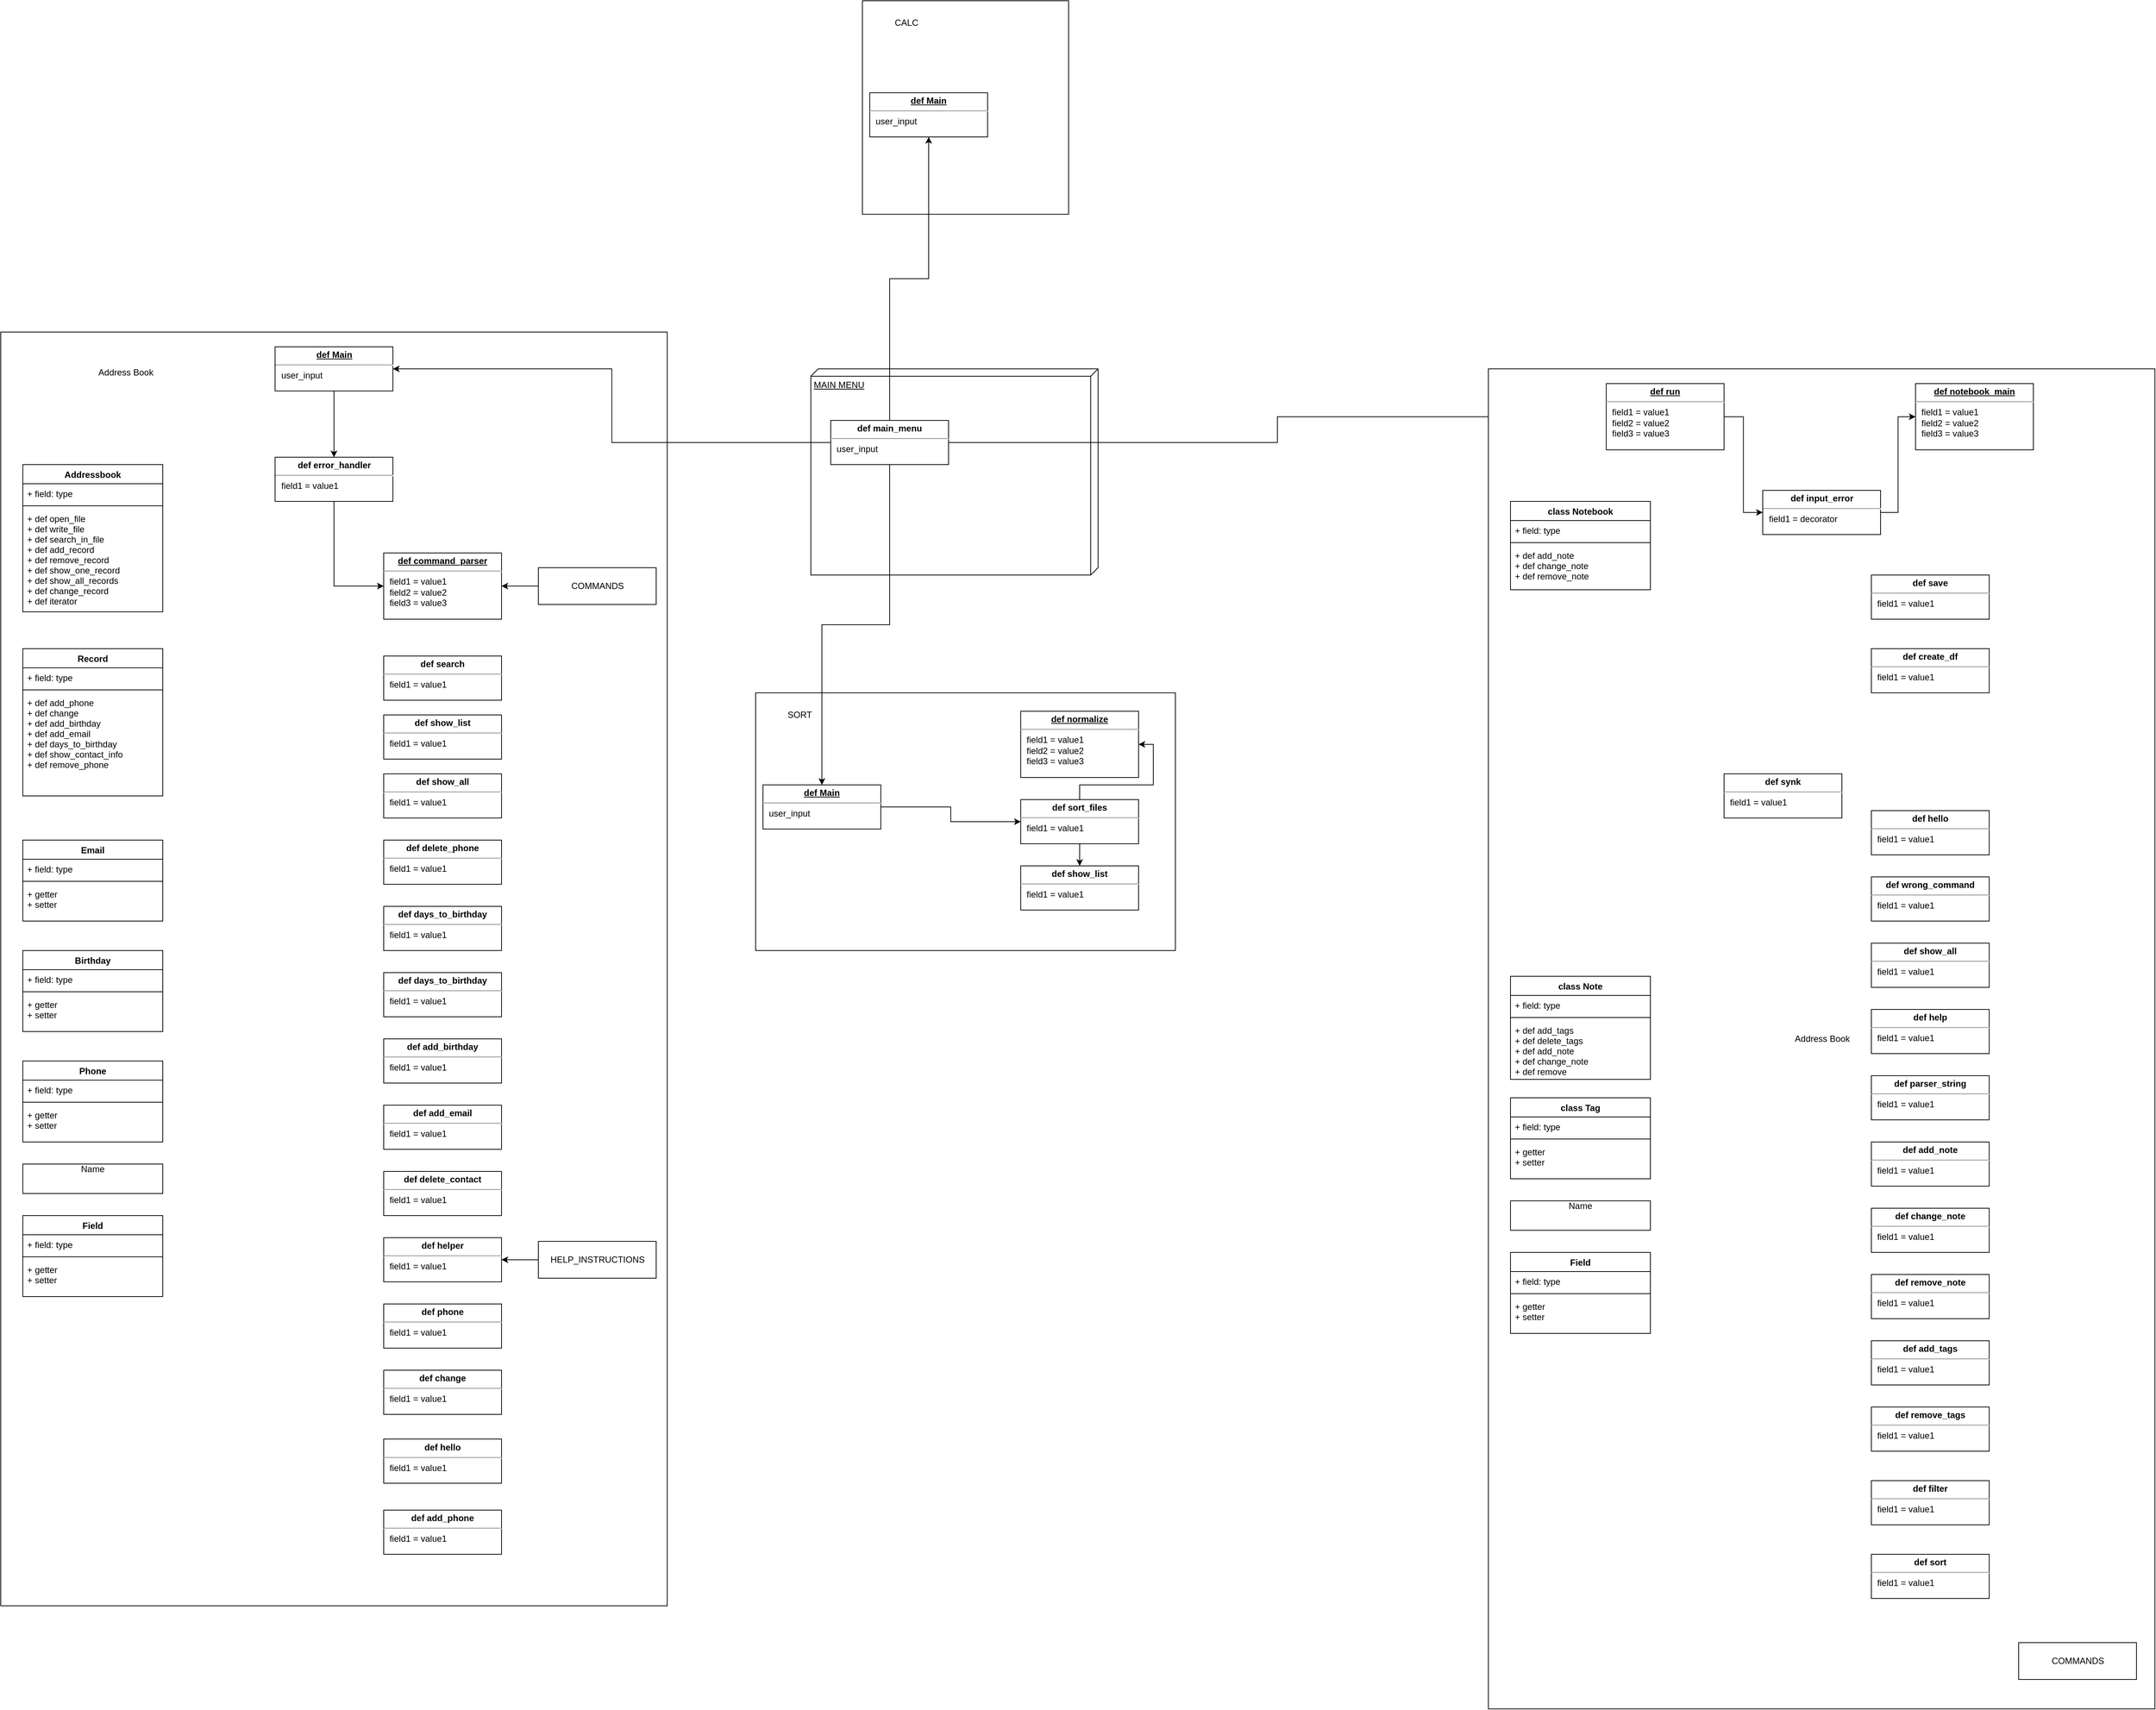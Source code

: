 <mxfile version="20.8.20" type="device"><diagram name="Страница 1" id="OeuX310mVWoGcHEABcMq"><mxGraphModel dx="1851" dy="1645" grid="1" gridSize="10" guides="1" tooltips="1" connect="1" arrows="1" fold="1" page="1" pageScale="1" pageWidth="827" pageHeight="1169" math="0" shadow="0"><root><mxCell id="0"/><mxCell id="1" parent="0"/><mxCell id="PIomckvpCn6AbeNOloDH-13" value="" style="html=1;" parent="1" vertex="1"><mxGeometry x="-300" y="250" width="905" height="1730" as="geometry"/></mxCell><mxCell id="PIomckvpCn6AbeNOloDH-6" value="Addressbook" style="swimlane;fontStyle=1;align=center;verticalAlign=top;childLayout=stackLayout;horizontal=1;startSize=26;horizontalStack=0;resizeParent=1;resizeParentMax=0;resizeLast=0;collapsible=1;marginBottom=0;" parent="1" vertex="1"><mxGeometry x="-270" y="430" width="190" height="200" as="geometry"/></mxCell><mxCell id="PIomckvpCn6AbeNOloDH-7" value="+ field: type" style="text;strokeColor=none;fillColor=none;align=left;verticalAlign=top;spacingLeft=4;spacingRight=4;overflow=hidden;rotatable=0;points=[[0,0.5],[1,0.5]];portConstraint=eastwest;" parent="PIomckvpCn6AbeNOloDH-6" vertex="1"><mxGeometry y="26" width="190" height="26" as="geometry"/></mxCell><mxCell id="PIomckvpCn6AbeNOloDH-8" value="" style="line;strokeWidth=1;fillColor=none;align=left;verticalAlign=middle;spacingTop=-1;spacingLeft=3;spacingRight=3;rotatable=0;labelPosition=right;points=[];portConstraint=eastwest;strokeColor=inherit;" parent="PIomckvpCn6AbeNOloDH-6" vertex="1"><mxGeometry y="52" width="190" height="8" as="geometry"/></mxCell><mxCell id="PIomckvpCn6AbeNOloDH-9" value="+ def open_file&#xA;+ def write_file&#xA;+ def search_in_file&#xA;+ def add_record&#xA;+ def remove_record&#xA;+ def show_one_record&#xA;+ def show_all_records&#xA;+ def change_record&#xA;+ def iterator&#xA;&#xA;&#xA;" style="text;strokeColor=none;fillColor=none;align=left;verticalAlign=top;spacingLeft=4;spacingRight=4;overflow=hidden;rotatable=0;points=[[0,0.5],[1,0.5]];portConstraint=eastwest;" parent="PIomckvpCn6AbeNOloDH-6" vertex="1"><mxGeometry y="60" width="190" height="140" as="geometry"/></mxCell><mxCell id="PIomckvpCn6AbeNOloDH-14" value="MAIN MENU" style="verticalAlign=top;align=left;spacingTop=8;spacingLeft=2;spacingRight=12;shape=cube;size=10;direction=south;fontStyle=4;html=1;" parent="1" vertex="1"><mxGeometry x="800" y="300" width="390" height="280" as="geometry"/></mxCell><mxCell id="7DHm9seV_UZTuJQfs_GU-162" style="edgeStyle=orthogonalEdgeStyle;rounded=0;orthogonalLoop=1;jettySize=auto;html=1;entryX=0.5;entryY=0;entryDx=0;entryDy=0;" edge="1" parent="1" source="PIomckvpCn6AbeNOloDH-15" target="PIomckvpCn6AbeNOloDH-59"><mxGeometry relative="1" as="geometry"/></mxCell><mxCell id="PIomckvpCn6AbeNOloDH-15" value="&lt;p style=&quot;margin:0px;margin-top:4px;text-align:center;text-decoration:underline;&quot;&gt;&lt;b&gt;def Main&lt;/b&gt;&lt;br&gt;&lt;/p&gt;&lt;hr&gt;&lt;p style=&quot;margin:0px;margin-left:8px;&quot;&gt;user_input&lt;/p&gt;" style="verticalAlign=top;align=left;overflow=fill;fontSize=12;fontFamily=Helvetica;html=1;" parent="1" vertex="1"><mxGeometry x="72.5" y="270" width="160" height="60" as="geometry"/></mxCell><mxCell id="7DHm9seV_UZTuJQfs_GU-164" style="edgeStyle=orthogonalEdgeStyle;rounded=0;orthogonalLoop=1;jettySize=auto;html=1;entryX=1;entryY=0.5;entryDx=0;entryDy=0;" edge="1" parent="1" source="PIomckvpCn6AbeNOloDH-16" target="PIomckvpCn6AbeNOloDH-29"><mxGeometry relative="1" as="geometry"/></mxCell><mxCell id="PIomckvpCn6AbeNOloDH-16" value="HELP_INSTRUCTIONS" style="html=1;" parent="1" vertex="1"><mxGeometry x="430" y="1485" width="160" height="50" as="geometry"/></mxCell><mxCell id="7DHm9seV_UZTuJQfs_GU-165" style="edgeStyle=orthogonalEdgeStyle;rounded=0;orthogonalLoop=1;jettySize=auto;html=1;entryX=1;entryY=0.5;entryDx=0;entryDy=0;" edge="1" parent="1" source="PIomckvpCn6AbeNOloDH-17" target="PIomckvpCn6AbeNOloDH-18"><mxGeometry relative="1" as="geometry"/></mxCell><mxCell id="PIomckvpCn6AbeNOloDH-17" value="COMMANDS" style="html=1;" parent="1" vertex="1"><mxGeometry x="430" y="570" width="160" height="50" as="geometry"/></mxCell><mxCell id="PIomckvpCn6AbeNOloDH-18" value="&lt;p style=&quot;margin:0px;margin-top:4px;text-align:center;text-decoration:underline;&quot;&gt;&lt;b&gt;def command_parser&lt;/b&gt;&lt;/p&gt;&lt;hr&gt;&lt;p style=&quot;margin:0px;margin-left:8px;&quot;&gt;field1 = value1&lt;br&gt;field2 = value2&lt;br&gt;field3 = value3&lt;/p&gt;" style="verticalAlign=top;align=left;overflow=fill;fontSize=12;fontFamily=Helvetica;html=1;" parent="1" vertex="1"><mxGeometry x="220" y="550" width="160" height="90" as="geometry"/></mxCell><mxCell id="PIomckvpCn6AbeNOloDH-19" value="&lt;p style=&quot;margin: 4px 0px 0px; text-align: center;&quot;&gt;&lt;b&gt;def search&lt;/b&gt;&lt;/p&gt;&lt;hr&gt;&lt;p style=&quot;margin:0px;margin-left:8px;&quot;&gt;field1 = value1&lt;br&gt;&lt;br&gt;&lt;/p&gt;" style="verticalAlign=top;align=left;overflow=fill;fontSize=12;fontFamily=Helvetica;html=1;" parent="1" vertex="1"><mxGeometry x="220" y="690" width="160" height="60" as="geometry"/></mxCell><mxCell id="PIomckvpCn6AbeNOloDH-21" value="&lt;p style=&quot;margin: 4px 0px 0px; text-align: center;&quot;&gt;&lt;b&gt;def show_list&lt;/b&gt;&lt;/p&gt;&lt;hr&gt;&lt;p style=&quot;margin:0px;margin-left:8px;&quot;&gt;field1 = value1&lt;br&gt;&lt;br&gt;&lt;/p&gt;" style="verticalAlign=top;align=left;overflow=fill;fontSize=12;fontFamily=Helvetica;html=1;" parent="1" vertex="1"><mxGeometry x="220" y="770" width="160" height="60" as="geometry"/></mxCell><mxCell id="PIomckvpCn6AbeNOloDH-22" value="&lt;p style=&quot;margin: 4px 0px 0px; text-align: center;&quot;&gt;&lt;b&gt;def show_all&lt;/b&gt;&lt;/p&gt;&lt;hr&gt;&lt;p style=&quot;margin:0px;margin-left:8px;&quot;&gt;field1 = value1&lt;br&gt;&lt;br&gt;&lt;/p&gt;" style="verticalAlign=top;align=left;overflow=fill;fontSize=12;fontFamily=Helvetica;html=1;" parent="1" vertex="1"><mxGeometry x="220" y="850" width="160" height="60" as="geometry"/></mxCell><mxCell id="PIomckvpCn6AbeNOloDH-23" value="&lt;p style=&quot;margin: 4px 0px 0px; text-align: center;&quot;&gt;&lt;b&gt;def delete_phone&lt;/b&gt;&lt;/p&gt;&lt;hr&gt;&lt;p style=&quot;margin:0px;margin-left:8px;&quot;&gt;field1 = value1&lt;br&gt;&lt;br&gt;&lt;/p&gt;" style="verticalAlign=top;align=left;overflow=fill;fontSize=12;fontFamily=Helvetica;html=1;" parent="1" vertex="1"><mxGeometry x="220" y="940" width="160" height="60" as="geometry"/></mxCell><mxCell id="PIomckvpCn6AbeNOloDH-24" value="&lt;p style=&quot;margin: 4px 0px 0px; text-align: center;&quot;&gt;&lt;b&gt;def days_to_birthday&lt;/b&gt;&lt;/p&gt;&lt;hr&gt;&lt;p style=&quot;margin:0px;margin-left:8px;&quot;&gt;field1 = value1&lt;br&gt;&lt;br&gt;&lt;/p&gt;" style="verticalAlign=top;align=left;overflow=fill;fontSize=12;fontFamily=Helvetica;html=1;" parent="1" vertex="1"><mxGeometry x="220" y="1030" width="160" height="60" as="geometry"/></mxCell><mxCell id="PIomckvpCn6AbeNOloDH-25" value="&lt;p style=&quot;margin: 4px 0px 0px; text-align: center;&quot;&gt;&lt;b&gt;def days_to_birthday&lt;/b&gt;&lt;/p&gt;&lt;hr&gt;&lt;p style=&quot;margin:0px;margin-left:8px;&quot;&gt;field1 = value1&lt;br&gt;&lt;br&gt;&lt;/p&gt;" style="verticalAlign=top;align=left;overflow=fill;fontSize=12;fontFamily=Helvetica;html=1;" parent="1" vertex="1"><mxGeometry x="220" y="1120" width="160" height="60" as="geometry"/></mxCell><mxCell id="PIomckvpCn6AbeNOloDH-26" value="&lt;p style=&quot;margin: 4px 0px 0px; text-align: center;&quot;&gt;&lt;b&gt;def add_birthday&lt;/b&gt;&lt;/p&gt;&lt;hr&gt;&lt;p style=&quot;margin:0px;margin-left:8px;&quot;&gt;field1 = value1&lt;br&gt;&lt;br&gt;&lt;/p&gt;" style="verticalAlign=top;align=left;overflow=fill;fontSize=12;fontFamily=Helvetica;html=1;" parent="1" vertex="1"><mxGeometry x="220" y="1210" width="160" height="60" as="geometry"/></mxCell><mxCell id="PIomckvpCn6AbeNOloDH-27" value="&lt;p style=&quot;margin: 4px 0px 0px; text-align: center;&quot;&gt;&lt;b&gt;def add_email&lt;/b&gt;&lt;/p&gt;&lt;hr&gt;&lt;p style=&quot;margin:0px;margin-left:8px;&quot;&gt;field1 = value1&lt;br&gt;&lt;br&gt;&lt;/p&gt;" style="verticalAlign=top;align=left;overflow=fill;fontSize=12;fontFamily=Helvetica;html=1;" parent="1" vertex="1"><mxGeometry x="220" y="1300" width="160" height="60" as="geometry"/></mxCell><mxCell id="PIomckvpCn6AbeNOloDH-28" value="&lt;p style=&quot;margin: 4px 0px 0px; text-align: center;&quot;&gt;&lt;b&gt;def delete_contact&lt;/b&gt;&lt;/p&gt;&lt;hr&gt;&lt;p style=&quot;margin:0px;margin-left:8px;&quot;&gt;field1 = value1&lt;br&gt;&lt;br&gt;&lt;/p&gt;" style="verticalAlign=top;align=left;overflow=fill;fontSize=12;fontFamily=Helvetica;html=1;" parent="1" vertex="1"><mxGeometry x="220" y="1390" width="160" height="60" as="geometry"/></mxCell><mxCell id="PIomckvpCn6AbeNOloDH-29" value="&lt;p style=&quot;margin: 4px 0px 0px; text-align: center;&quot;&gt;&lt;b&gt;def helper&lt;/b&gt;&lt;/p&gt;&lt;hr&gt;&lt;p style=&quot;margin:0px;margin-left:8px;&quot;&gt;field1 = value1&lt;br&gt;&lt;br&gt;&lt;/p&gt;" style="verticalAlign=top;align=left;overflow=fill;fontSize=12;fontFamily=Helvetica;html=1;" parent="1" vertex="1"><mxGeometry x="220" y="1480" width="160" height="60" as="geometry"/></mxCell><mxCell id="PIomckvpCn6AbeNOloDH-30" value="&lt;p style=&quot;margin: 4px 0px 0px; text-align: center;&quot;&gt;&lt;b&gt;def phone&lt;/b&gt;&lt;/p&gt;&lt;hr&gt;&lt;p style=&quot;margin:0px;margin-left:8px;&quot;&gt;field1 = value1&lt;br&gt;&lt;br&gt;&lt;/p&gt;" style="verticalAlign=top;align=left;overflow=fill;fontSize=12;fontFamily=Helvetica;html=1;" parent="1" vertex="1"><mxGeometry x="220" y="1570" width="160" height="60" as="geometry"/></mxCell><mxCell id="PIomckvpCn6AbeNOloDH-31" value="&lt;p style=&quot;margin: 4px 0px 0px; text-align: center;&quot;&gt;&lt;b&gt;def change&lt;/b&gt;&lt;/p&gt;&lt;hr&gt;&lt;p style=&quot;margin:0px;margin-left:8px;&quot;&gt;field1 = value1&lt;br&gt;&lt;br&gt;&lt;/p&gt;" style="verticalAlign=top;align=left;overflow=fill;fontSize=12;fontFamily=Helvetica;html=1;" parent="1" vertex="1"><mxGeometry x="220" y="1660" width="160" height="60" as="geometry"/></mxCell><mxCell id="PIomckvpCn6AbeNOloDH-32" value="&lt;p style=&quot;margin: 4px 0px 0px; text-align: center;&quot;&gt;&lt;b&gt;def hello&lt;/b&gt;&lt;/p&gt;&lt;hr&gt;&lt;p style=&quot;margin:0px;margin-left:8px;&quot;&gt;field1 = value1&lt;br&gt;&lt;br&gt;&lt;/p&gt;" style="verticalAlign=top;align=left;overflow=fill;fontSize=12;fontFamily=Helvetica;html=1;" parent="1" vertex="1"><mxGeometry x="220" y="1753.5" width="160" height="60" as="geometry"/></mxCell><mxCell id="PIomckvpCn6AbeNOloDH-34" value="&lt;p style=&quot;margin: 4px 0px 0px; text-align: center;&quot;&gt;&lt;b&gt;def add_phone&lt;/b&gt;&lt;/p&gt;&lt;hr&gt;&lt;p style=&quot;margin:0px;margin-left:8px;&quot;&gt;field1 = value1&lt;br&gt;&lt;br&gt;&lt;/p&gt;" style="verticalAlign=top;align=left;overflow=fill;fontSize=12;fontFamily=Helvetica;html=1;" parent="1" vertex="1"><mxGeometry x="220" y="1850" width="160" height="60" as="geometry"/></mxCell><mxCell id="PIomckvpCn6AbeNOloDH-35" value="Record" style="swimlane;fontStyle=1;align=center;verticalAlign=top;childLayout=stackLayout;horizontal=1;startSize=26;horizontalStack=0;resizeParent=1;resizeParentMax=0;resizeLast=0;collapsible=1;marginBottom=0;" parent="1" vertex="1"><mxGeometry x="-270" y="680" width="190" height="200" as="geometry"/></mxCell><mxCell id="PIomckvpCn6AbeNOloDH-36" value="+ field: type" style="text;strokeColor=none;fillColor=none;align=left;verticalAlign=top;spacingLeft=4;spacingRight=4;overflow=hidden;rotatable=0;points=[[0,0.5],[1,0.5]];portConstraint=eastwest;" parent="PIomckvpCn6AbeNOloDH-35" vertex="1"><mxGeometry y="26" width="190" height="26" as="geometry"/></mxCell><mxCell id="PIomckvpCn6AbeNOloDH-37" value="" style="line;strokeWidth=1;fillColor=none;align=left;verticalAlign=middle;spacingTop=-1;spacingLeft=3;spacingRight=3;rotatable=0;labelPosition=right;points=[];portConstraint=eastwest;strokeColor=inherit;" parent="PIomckvpCn6AbeNOloDH-35" vertex="1"><mxGeometry y="52" width="190" height="8" as="geometry"/></mxCell><mxCell id="PIomckvpCn6AbeNOloDH-38" value="+ def add_phone&#xA;+ def change&#xA;+ def add_birthday&#xA;+ def add_email&#xA;+ def days_to_birthday&#xA;+ def show_contact_info&#xA;+ def remove_phone&#xA;&#xA;&#xA;&#xA;" style="text;strokeColor=none;fillColor=none;align=left;verticalAlign=top;spacingLeft=4;spacingRight=4;overflow=hidden;rotatable=0;points=[[0,0.5],[1,0.5]];portConstraint=eastwest;" parent="PIomckvpCn6AbeNOloDH-35" vertex="1"><mxGeometry y="60" width="190" height="140" as="geometry"/></mxCell><mxCell id="PIomckvpCn6AbeNOloDH-40" value="Email" style="swimlane;fontStyle=1;align=center;verticalAlign=top;childLayout=stackLayout;horizontal=1;startSize=26;horizontalStack=0;resizeParent=1;resizeParentMax=0;resizeLast=0;collapsible=1;marginBottom=0;" parent="1" vertex="1"><mxGeometry x="-270" y="940" width="190" height="110" as="geometry"/></mxCell><mxCell id="PIomckvpCn6AbeNOloDH-41" value="+ field: type" style="text;strokeColor=none;fillColor=none;align=left;verticalAlign=top;spacingLeft=4;spacingRight=4;overflow=hidden;rotatable=0;points=[[0,0.5],[1,0.5]];portConstraint=eastwest;" parent="PIomckvpCn6AbeNOloDH-40" vertex="1"><mxGeometry y="26" width="190" height="26" as="geometry"/></mxCell><mxCell id="PIomckvpCn6AbeNOloDH-42" value="" style="line;strokeWidth=1;fillColor=none;align=left;verticalAlign=middle;spacingTop=-1;spacingLeft=3;spacingRight=3;rotatable=0;labelPosition=right;points=[];portConstraint=eastwest;strokeColor=inherit;" parent="PIomckvpCn6AbeNOloDH-40" vertex="1"><mxGeometry y="52" width="190" height="8" as="geometry"/></mxCell><mxCell id="PIomckvpCn6AbeNOloDH-43" value="+ getter&#xA;+ setter&#xA;&#xA;&#xA;&#xA;&#xA;" style="text;strokeColor=none;fillColor=none;align=left;verticalAlign=top;spacingLeft=4;spacingRight=4;overflow=hidden;rotatable=0;points=[[0,0.5],[1,0.5]];portConstraint=eastwest;" parent="PIomckvpCn6AbeNOloDH-40" vertex="1"><mxGeometry y="60" width="190" height="50" as="geometry"/></mxCell><mxCell id="PIomckvpCn6AbeNOloDH-44" value="Birthday" style="swimlane;fontStyle=1;align=center;verticalAlign=top;childLayout=stackLayout;horizontal=1;startSize=26;horizontalStack=0;resizeParent=1;resizeParentMax=0;resizeLast=0;collapsible=1;marginBottom=0;" parent="1" vertex="1"><mxGeometry x="-270" y="1090" width="190" height="110" as="geometry"/></mxCell><mxCell id="PIomckvpCn6AbeNOloDH-45" value="+ field: type" style="text;strokeColor=none;fillColor=none;align=left;verticalAlign=top;spacingLeft=4;spacingRight=4;overflow=hidden;rotatable=0;points=[[0,0.5],[1,0.5]];portConstraint=eastwest;" parent="PIomckvpCn6AbeNOloDH-44" vertex="1"><mxGeometry y="26" width="190" height="26" as="geometry"/></mxCell><mxCell id="PIomckvpCn6AbeNOloDH-46" value="" style="line;strokeWidth=1;fillColor=none;align=left;verticalAlign=middle;spacingTop=-1;spacingLeft=3;spacingRight=3;rotatable=0;labelPosition=right;points=[];portConstraint=eastwest;strokeColor=inherit;" parent="PIomckvpCn6AbeNOloDH-44" vertex="1"><mxGeometry y="52" width="190" height="8" as="geometry"/></mxCell><mxCell id="PIomckvpCn6AbeNOloDH-47" value="+ getter&#xA;+ setter&#xA;&#xA;&#xA;&#xA;&#xA;" style="text;strokeColor=none;fillColor=none;align=left;verticalAlign=top;spacingLeft=4;spacingRight=4;overflow=hidden;rotatable=0;points=[[0,0.5],[1,0.5]];portConstraint=eastwest;" parent="PIomckvpCn6AbeNOloDH-44" vertex="1"><mxGeometry y="60" width="190" height="50" as="geometry"/></mxCell><mxCell id="PIomckvpCn6AbeNOloDH-48" value="Phone" style="swimlane;fontStyle=1;align=center;verticalAlign=top;childLayout=stackLayout;horizontal=1;startSize=26;horizontalStack=0;resizeParent=1;resizeParentMax=0;resizeLast=0;collapsible=1;marginBottom=0;" parent="1" vertex="1"><mxGeometry x="-270" y="1240" width="190" height="110" as="geometry"/></mxCell><mxCell id="PIomckvpCn6AbeNOloDH-49" value="+ field: type" style="text;strokeColor=none;fillColor=none;align=left;verticalAlign=top;spacingLeft=4;spacingRight=4;overflow=hidden;rotatable=0;points=[[0,0.5],[1,0.5]];portConstraint=eastwest;" parent="PIomckvpCn6AbeNOloDH-48" vertex="1"><mxGeometry y="26" width="190" height="26" as="geometry"/></mxCell><mxCell id="PIomckvpCn6AbeNOloDH-50" value="" style="line;strokeWidth=1;fillColor=none;align=left;verticalAlign=middle;spacingTop=-1;spacingLeft=3;spacingRight=3;rotatable=0;labelPosition=right;points=[];portConstraint=eastwest;strokeColor=inherit;" parent="PIomckvpCn6AbeNOloDH-48" vertex="1"><mxGeometry y="52" width="190" height="8" as="geometry"/></mxCell><mxCell id="PIomckvpCn6AbeNOloDH-51" value="+ getter&#xA;+ setter&#xA;&#xA;&#xA;&#xA;&#xA;" style="text;strokeColor=none;fillColor=none;align=left;verticalAlign=top;spacingLeft=4;spacingRight=4;overflow=hidden;rotatable=0;points=[[0,0.5],[1,0.5]];portConstraint=eastwest;" parent="PIomckvpCn6AbeNOloDH-48" vertex="1"><mxGeometry y="60" width="190" height="50" as="geometry"/></mxCell><mxCell id="PIomckvpCn6AbeNOloDH-52" value="&lt;div align=&quot;center&quot;&gt;Name&lt;/div&gt;" style="verticalAlign=top;align=center;overflow=fill;fontSize=12;fontFamily=Helvetica;html=1;" parent="1" vertex="1"><mxGeometry x="-270" y="1380" width="190" height="40" as="geometry"/></mxCell><mxCell id="PIomckvpCn6AbeNOloDH-53" value="Field" style="swimlane;fontStyle=1;align=center;verticalAlign=top;childLayout=stackLayout;horizontal=1;startSize=26;horizontalStack=0;resizeParent=1;resizeParentMax=0;resizeLast=0;collapsible=1;marginBottom=0;" parent="1" vertex="1"><mxGeometry x="-270" y="1450" width="190" height="110" as="geometry"/></mxCell><mxCell id="PIomckvpCn6AbeNOloDH-54" value="+ field: type" style="text;strokeColor=none;fillColor=none;align=left;verticalAlign=top;spacingLeft=4;spacingRight=4;overflow=hidden;rotatable=0;points=[[0,0.5],[1,0.5]];portConstraint=eastwest;" parent="PIomckvpCn6AbeNOloDH-53" vertex="1"><mxGeometry y="26" width="190" height="26" as="geometry"/></mxCell><mxCell id="PIomckvpCn6AbeNOloDH-55" value="" style="line;strokeWidth=1;fillColor=none;align=left;verticalAlign=middle;spacingTop=-1;spacingLeft=3;spacingRight=3;rotatable=0;labelPosition=right;points=[];portConstraint=eastwest;strokeColor=inherit;" parent="PIomckvpCn6AbeNOloDH-53" vertex="1"><mxGeometry y="52" width="190" height="8" as="geometry"/></mxCell><mxCell id="PIomckvpCn6AbeNOloDH-56" value="+ getter&#xA;+ setter&#xA;&#xA;&#xA;&#xA;&#xA;" style="text;strokeColor=none;fillColor=none;align=left;verticalAlign=top;spacingLeft=4;spacingRight=4;overflow=hidden;rotatable=0;points=[[0,0.5],[1,0.5]];portConstraint=eastwest;" parent="PIomckvpCn6AbeNOloDH-53" vertex="1"><mxGeometry y="60" width="190" height="50" as="geometry"/></mxCell><mxCell id="7DHm9seV_UZTuJQfs_GU-163" style="edgeStyle=orthogonalEdgeStyle;rounded=0;orthogonalLoop=1;jettySize=auto;html=1;entryX=0;entryY=0.5;entryDx=0;entryDy=0;" edge="1" parent="1" source="PIomckvpCn6AbeNOloDH-59" target="PIomckvpCn6AbeNOloDH-18"><mxGeometry relative="1" as="geometry"/></mxCell><mxCell id="PIomckvpCn6AbeNOloDH-59" value="&lt;p style=&quot;margin: 4px 0px 0px; text-align: center;&quot;&gt;&lt;b&gt;def error_handler&lt;/b&gt;&lt;/p&gt;&lt;hr&gt;&lt;p style=&quot;margin:0px;margin-left:8px;&quot;&gt;field1 = value1&lt;br&gt;&lt;br&gt;&lt;/p&gt;" style="verticalAlign=top;align=left;overflow=fill;fontSize=12;fontFamily=Helvetica;html=1;" parent="1" vertex="1"><mxGeometry x="72.5" y="420" width="160" height="60" as="geometry"/></mxCell><mxCell id="7DHm9seV_UZTuJQfs_GU-159" style="edgeStyle=orthogonalEdgeStyle;rounded=0;orthogonalLoop=1;jettySize=auto;html=1;entryX=1;entryY=0.5;entryDx=0;entryDy=0;" edge="1" parent="1" source="PIomckvpCn6AbeNOloDH-60" target="PIomckvpCn6AbeNOloDH-15"><mxGeometry relative="1" as="geometry"/></mxCell><mxCell id="7DHm9seV_UZTuJQfs_GU-160" style="edgeStyle=orthogonalEdgeStyle;rounded=0;orthogonalLoop=1;jettySize=auto;html=1;entryX=0;entryY=0.5;entryDx=0;entryDy=0;" edge="1" parent="1" source="PIomckvpCn6AbeNOloDH-60" target="7DHm9seV_UZTuJQfs_GU-101"><mxGeometry relative="1" as="geometry"/></mxCell><mxCell id="PIomckvpCn6AbeNOloDH-60" value="&lt;p style=&quot;margin: 4px 0px 0px; text-align: center;&quot;&gt;&lt;b&gt;def main_menu&lt;/b&gt;&lt;/p&gt;&lt;hr&gt;&lt;p style=&quot;margin:0px;margin-left:8px;&quot;&gt;user_input&lt;br&gt;&lt;br&gt;&lt;/p&gt;" style="verticalAlign=top;align=left;overflow=fill;fontSize=12;fontFamily=Helvetica;html=1;" parent="1" vertex="1"><mxGeometry x="827" y="370" width="160" height="60" as="geometry"/></mxCell><mxCell id="7DHm9seV_UZTuJQfs_GU-48" value="" style="html=1;" vertex="1" parent="1"><mxGeometry x="725" y="740" width="570" height="350" as="geometry"/></mxCell><mxCell id="7DHm9seV_UZTuJQfs_GU-140" style="edgeStyle=orthogonalEdgeStyle;rounded=0;orthogonalLoop=1;jettySize=auto;html=1;entryX=0;entryY=0.5;entryDx=0;entryDy=0;" edge="1" parent="1" source="7DHm9seV_UZTuJQfs_GU-53" target="7DHm9seV_UZTuJQfs_GU-57"><mxGeometry relative="1" as="geometry"/></mxCell><mxCell id="7DHm9seV_UZTuJQfs_GU-53" value="&lt;p style=&quot;margin:0px;margin-top:4px;text-align:center;text-decoration:underline;&quot;&gt;&lt;b&gt;def Main&lt;/b&gt;&lt;br&gt;&lt;/p&gt;&lt;hr&gt;&lt;p style=&quot;margin:0px;margin-left:8px;&quot;&gt;user_input&lt;br&gt;&lt;br&gt;&lt;/p&gt;" style="verticalAlign=top;align=left;overflow=fill;fontSize=12;fontFamily=Helvetica;html=1;" vertex="1" parent="1"><mxGeometry x="735" y="865" width="160" height="60" as="geometry"/></mxCell><mxCell id="7DHm9seV_UZTuJQfs_GU-56" value="&lt;p style=&quot;margin:0px;margin-top:4px;text-align:center;text-decoration:underline;&quot;&gt;&lt;b&gt;def normalize&lt;/b&gt;&lt;/p&gt;&lt;hr&gt;&lt;p style=&quot;margin:0px;margin-left:8px;&quot;&gt;field1 = value1&lt;br&gt;field2 = value2&lt;br&gt;field3 = value3&lt;/p&gt;" style="verticalAlign=top;align=left;overflow=fill;fontSize=12;fontFamily=Helvetica;html=1;" vertex="1" parent="1"><mxGeometry x="1085" y="765" width="160" height="90" as="geometry"/></mxCell><mxCell id="7DHm9seV_UZTuJQfs_GU-141" style="edgeStyle=orthogonalEdgeStyle;rounded=0;orthogonalLoop=1;jettySize=auto;html=1;entryX=1;entryY=0.5;entryDx=0;entryDy=0;" edge="1" parent="1" source="7DHm9seV_UZTuJQfs_GU-57" target="7DHm9seV_UZTuJQfs_GU-56"><mxGeometry relative="1" as="geometry"/></mxCell><mxCell id="7DHm9seV_UZTuJQfs_GU-142" style="edgeStyle=orthogonalEdgeStyle;rounded=0;orthogonalLoop=1;jettySize=auto;html=1;entryX=0.5;entryY=0;entryDx=0;entryDy=0;" edge="1" parent="1" source="7DHm9seV_UZTuJQfs_GU-57" target="7DHm9seV_UZTuJQfs_GU-58"><mxGeometry relative="1" as="geometry"/></mxCell><mxCell id="7DHm9seV_UZTuJQfs_GU-57" value="&lt;p style=&quot;margin: 4px 0px 0px; text-align: center;&quot;&gt;&lt;b&gt;def sort_files&lt;/b&gt;&lt;/p&gt;&lt;hr&gt;&lt;p style=&quot;margin:0px;margin-left:8px;&quot;&gt;field1 = value1&lt;br&gt;&lt;br&gt;&lt;/p&gt;" style="verticalAlign=top;align=left;overflow=fill;fontSize=12;fontFamily=Helvetica;html=1;" vertex="1" parent="1"><mxGeometry x="1085" y="885" width="160" height="60" as="geometry"/></mxCell><mxCell id="7DHm9seV_UZTuJQfs_GU-58" value="&lt;p style=&quot;margin: 4px 0px 0px; text-align: center;&quot;&gt;&lt;b&gt;def show_list&lt;/b&gt;&lt;/p&gt;&lt;hr&gt;&lt;p style=&quot;margin:0px;margin-left:8px;&quot;&gt;field1 = value1&lt;br&gt;&lt;br&gt;&lt;/p&gt;" style="verticalAlign=top;align=left;overflow=fill;fontSize=12;fontFamily=Helvetica;html=1;" vertex="1" parent="1"><mxGeometry x="1085" y="975" width="160" height="60" as="geometry"/></mxCell><mxCell id="7DHm9seV_UZTuJQfs_GU-93" value="Address Book" style="html=1;" vertex="1" parent="1"><mxGeometry x="1720" y="300" width="905" height="1820" as="geometry"/></mxCell><mxCell id="7DHm9seV_UZTuJQfs_GU-94" value="class Notebook" style="swimlane;fontStyle=1;align=center;verticalAlign=top;childLayout=stackLayout;horizontal=1;startSize=26;horizontalStack=0;resizeParent=1;resizeParentMax=0;resizeLast=0;collapsible=1;marginBottom=0;" vertex="1" parent="1"><mxGeometry x="1750" y="480" width="190" height="120" as="geometry"/></mxCell><mxCell id="7DHm9seV_UZTuJQfs_GU-95" value="+ field: type" style="text;strokeColor=none;fillColor=none;align=left;verticalAlign=top;spacingLeft=4;spacingRight=4;overflow=hidden;rotatable=0;points=[[0,0.5],[1,0.5]];portConstraint=eastwest;" vertex="1" parent="7DHm9seV_UZTuJQfs_GU-94"><mxGeometry y="26" width="190" height="26" as="geometry"/></mxCell><mxCell id="7DHm9seV_UZTuJQfs_GU-96" value="" style="line;strokeWidth=1;fillColor=none;align=left;verticalAlign=middle;spacingTop=-1;spacingLeft=3;spacingRight=3;rotatable=0;labelPosition=right;points=[];portConstraint=eastwest;strokeColor=inherit;" vertex="1" parent="7DHm9seV_UZTuJQfs_GU-94"><mxGeometry y="52" width="190" height="8" as="geometry"/></mxCell><mxCell id="7DHm9seV_UZTuJQfs_GU-97" value="+ def add_note&#xA;+ def change_note&#xA;+ def remove_note&#xA;&#xA;&#xA;&#xA;" style="text;strokeColor=none;fillColor=none;align=left;verticalAlign=top;spacingLeft=4;spacingRight=4;overflow=hidden;rotatable=0;points=[[0,0.5],[1,0.5]];portConstraint=eastwest;" vertex="1" parent="7DHm9seV_UZTuJQfs_GU-94"><mxGeometry y="60" width="190" height="60" as="geometry"/></mxCell><mxCell id="7DHm9seV_UZTuJQfs_GU-98" value="&lt;p style=&quot;margin:0px;margin-top:4px;text-align:center;text-decoration:underline;&quot;&gt;&lt;b&gt;def notebook_main&lt;/b&gt;&lt;br&gt;&lt;/p&gt;&lt;hr&gt;&lt;p style=&quot;margin:0px;margin-left:8px;&quot;&gt;field1 = value1&lt;br&gt;field2 = value2&lt;br&gt;field3 = value3&lt;/p&gt;" style="verticalAlign=top;align=left;overflow=fill;fontSize=12;fontFamily=Helvetica;html=1;" vertex="1" parent="1"><mxGeometry x="2300" y="320" width="160" height="90" as="geometry"/></mxCell><mxCell id="7DHm9seV_UZTuJQfs_GU-100" value="COMMANDS" style="html=1;" vertex="1" parent="1"><mxGeometry x="2440" y="2030" width="160" height="50" as="geometry"/></mxCell><mxCell id="7DHm9seV_UZTuJQfs_GU-145" style="edgeStyle=orthogonalEdgeStyle;rounded=0;orthogonalLoop=1;jettySize=auto;html=1;entryX=0;entryY=0.5;entryDx=0;entryDy=0;" edge="1" parent="1" source="7DHm9seV_UZTuJQfs_GU-101" target="7DHm9seV_UZTuJQfs_GU-137"><mxGeometry relative="1" as="geometry"/></mxCell><mxCell id="7DHm9seV_UZTuJQfs_GU-101" value="&lt;p style=&quot;margin:0px;margin-top:4px;text-align:center;text-decoration:underline;&quot;&gt;&lt;b&gt;def run&lt;/b&gt;&lt;/p&gt;&lt;hr&gt;&lt;p style=&quot;margin:0px;margin-left:8px;&quot;&gt;field1 = value1&lt;br&gt;field2 = value2&lt;br&gt;field3 = value3&lt;/p&gt;" style="verticalAlign=top;align=left;overflow=fill;fontSize=12;fontFamily=Helvetica;html=1;" vertex="1" parent="1"><mxGeometry x="1880" y="320" width="160" height="90" as="geometry"/></mxCell><mxCell id="7DHm9seV_UZTuJQfs_GU-102" value="&lt;p style=&quot;margin: 4px 0px 0px; text-align: center;&quot;&gt;&lt;b&gt;def save&lt;/b&gt;&lt;/p&gt;&lt;hr&gt;&lt;p style=&quot;margin:0px;margin-left:8px;&quot;&gt;field1 = value1&lt;br&gt;&lt;br&gt;&lt;/p&gt;" style="verticalAlign=top;align=left;overflow=fill;fontSize=12;fontFamily=Helvetica;html=1;" vertex="1" parent="1"><mxGeometry x="2240" y="580" width="160" height="60" as="geometry"/></mxCell><mxCell id="7DHm9seV_UZTuJQfs_GU-103" value="&lt;p style=&quot;margin: 4px 0px 0px; text-align: center;&quot;&gt;&lt;b&gt;def create_df&lt;/b&gt;&lt;/p&gt;&lt;hr&gt;&lt;p style=&quot;margin:0px;margin-left:8px;&quot;&gt;field1 = value1&lt;br&gt;&lt;br&gt;&lt;/p&gt;" style="verticalAlign=top;align=left;overflow=fill;fontSize=12;fontFamily=Helvetica;html=1;" vertex="1" parent="1"><mxGeometry x="2240" y="680" width="160" height="60" as="geometry"/></mxCell><mxCell id="7DHm9seV_UZTuJQfs_GU-104" value="&lt;p style=&quot;margin: 4px 0px 0px; text-align: center;&quot;&gt;&lt;b&gt;def synk&lt;/b&gt;&lt;/p&gt;&lt;hr&gt;&lt;p style=&quot;margin:0px;margin-left:8px;&quot;&gt;field1 = value1&lt;br&gt;&lt;br&gt;&lt;/p&gt;" style="verticalAlign=top;align=left;overflow=fill;fontSize=12;fontFamily=Helvetica;html=1;" vertex="1" parent="1"><mxGeometry x="2040" y="850" width="160" height="60" as="geometry"/></mxCell><mxCell id="7DHm9seV_UZTuJQfs_GU-105" value="&lt;p style=&quot;margin: 4px 0px 0px; text-align: center;&quot;&gt;&lt;b&gt;def wrong_command&lt;/b&gt;&lt;/p&gt;&lt;hr&gt;&lt;p style=&quot;margin:0px;margin-left:8px;&quot;&gt;field1 = value1&lt;br&gt;&lt;br&gt;&lt;/p&gt;" style="verticalAlign=top;align=left;overflow=fill;fontSize=12;fontFamily=Helvetica;html=1;" vertex="1" parent="1"><mxGeometry x="2240" y="990" width="160" height="60" as="geometry"/></mxCell><mxCell id="7DHm9seV_UZTuJQfs_GU-106" value="&lt;p style=&quot;margin: 4px 0px 0px; text-align: center;&quot;&gt;&lt;b&gt;def show_all&lt;/b&gt;&lt;/p&gt;&lt;hr&gt;&lt;p style=&quot;margin:0px;margin-left:8px;&quot;&gt;field1 = value1&lt;br&gt;&lt;br&gt;&lt;/p&gt;" style="verticalAlign=top;align=left;overflow=fill;fontSize=12;fontFamily=Helvetica;html=1;" vertex="1" parent="1"><mxGeometry x="2240" y="1080" width="160" height="60" as="geometry"/></mxCell><mxCell id="7DHm9seV_UZTuJQfs_GU-107" value="&lt;p style=&quot;margin: 4px 0px 0px; text-align: center;&quot;&gt;&lt;b&gt;def help&lt;/b&gt;&lt;/p&gt;&lt;hr&gt;&lt;p style=&quot;margin:0px;margin-left:8px;&quot;&gt;field1 = value1&lt;br&gt;&lt;br&gt;&lt;/p&gt;" style="verticalAlign=top;align=left;overflow=fill;fontSize=12;fontFamily=Helvetica;html=1;" vertex="1" parent="1"><mxGeometry x="2240" y="1170" width="160" height="60" as="geometry"/></mxCell><mxCell id="7DHm9seV_UZTuJQfs_GU-108" value="&lt;p style=&quot;margin: 4px 0px 0px; text-align: center;&quot;&gt;&lt;b&gt;def parser_string&lt;/b&gt;&lt;/p&gt;&lt;hr&gt;&lt;p style=&quot;margin:0px;margin-left:8px;&quot;&gt;field1 = value1&lt;br&gt;&lt;br&gt;&lt;/p&gt;" style="verticalAlign=top;align=left;overflow=fill;fontSize=12;fontFamily=Helvetica;html=1;" vertex="1" parent="1"><mxGeometry x="2240" y="1260" width="160" height="60" as="geometry"/></mxCell><mxCell id="7DHm9seV_UZTuJQfs_GU-109" value="&lt;p style=&quot;margin: 4px 0px 0px; text-align: center;&quot;&gt;&lt;b&gt;def add_note&lt;/b&gt;&lt;/p&gt;&lt;hr&gt;&lt;p style=&quot;margin:0px;margin-left:8px;&quot;&gt;field1 = value1&lt;br&gt;&lt;br&gt;&lt;/p&gt;" style="verticalAlign=top;align=left;overflow=fill;fontSize=12;fontFamily=Helvetica;html=1;" vertex="1" parent="1"><mxGeometry x="2240" y="1350" width="160" height="60" as="geometry"/></mxCell><mxCell id="7DHm9seV_UZTuJQfs_GU-110" value="&lt;p style=&quot;margin: 4px 0px 0px; text-align: center;&quot;&gt;&lt;b&gt;def change_note&lt;/b&gt;&lt;/p&gt;&lt;hr&gt;&lt;p style=&quot;margin:0px;margin-left:8px;&quot;&gt;field1 = value1&lt;br&gt;&lt;br&gt;&lt;/p&gt;" style="verticalAlign=top;align=left;overflow=fill;fontSize=12;fontFamily=Helvetica;html=1;" vertex="1" parent="1"><mxGeometry x="2240" y="1440" width="160" height="60" as="geometry"/></mxCell><mxCell id="7DHm9seV_UZTuJQfs_GU-111" value="&lt;p style=&quot;margin: 4px 0px 0px; text-align: center;&quot;&gt;&lt;b&gt;def remove_note&lt;/b&gt;&lt;/p&gt;&lt;hr&gt;&lt;p style=&quot;margin:0px;margin-left:8px;&quot;&gt;field1 = value1&lt;br&gt;&lt;br&gt;&lt;/p&gt;" style="verticalAlign=top;align=left;overflow=fill;fontSize=12;fontFamily=Helvetica;html=1;" vertex="1" parent="1"><mxGeometry x="2240" y="1530" width="160" height="60" as="geometry"/></mxCell><mxCell id="7DHm9seV_UZTuJQfs_GU-112" value="&lt;p style=&quot;margin: 4px 0px 0px; text-align: center;&quot;&gt;&lt;b&gt;def add_tags&lt;/b&gt;&lt;/p&gt;&lt;hr&gt;&lt;p style=&quot;margin:0px;margin-left:8px;&quot;&gt;field1 = value1&lt;br&gt;&lt;br&gt;&lt;/p&gt;" style="verticalAlign=top;align=left;overflow=fill;fontSize=12;fontFamily=Helvetica;html=1;" vertex="1" parent="1"><mxGeometry x="2240" y="1620" width="160" height="60" as="geometry"/></mxCell><mxCell id="7DHm9seV_UZTuJQfs_GU-113" value="&lt;p style=&quot;margin: 4px 0px 0px; text-align: center;&quot;&gt;&lt;b&gt;def remove_tags&lt;/b&gt;&lt;/p&gt;&lt;hr&gt;&lt;p style=&quot;margin:0px;margin-left:8px;&quot;&gt;field1 = value1&lt;br&gt;&lt;br&gt;&lt;/p&gt;" style="verticalAlign=top;align=left;overflow=fill;fontSize=12;fontFamily=Helvetica;html=1;" vertex="1" parent="1"><mxGeometry x="2240" y="1710" width="160" height="60" as="geometry"/></mxCell><mxCell id="7DHm9seV_UZTuJQfs_GU-114" value="&lt;p style=&quot;margin: 4px 0px 0px; text-align: center;&quot;&gt;&lt;b&gt;def hello&lt;/b&gt;&lt;/p&gt;&lt;hr&gt;&lt;p style=&quot;margin:0px;margin-left:8px;&quot;&gt;field1 = value1&lt;br&gt;&lt;br&gt;&lt;/p&gt;" style="verticalAlign=top;align=left;overflow=fill;fontSize=12;fontFamily=Helvetica;html=1;" vertex="1" parent="1"><mxGeometry x="2240" y="900" width="160" height="60" as="geometry"/></mxCell><mxCell id="7DHm9seV_UZTuJQfs_GU-115" value="&lt;p style=&quot;margin: 4px 0px 0px; text-align: center;&quot;&gt;&lt;b&gt;def filter&lt;/b&gt;&lt;/p&gt;&lt;hr&gt;&lt;p style=&quot;margin:0px;margin-left:8px;&quot;&gt;field1 = value1&lt;br&gt;&lt;br&gt;&lt;/p&gt;" style="verticalAlign=top;align=left;overflow=fill;fontSize=12;fontFamily=Helvetica;html=1;" vertex="1" parent="1"><mxGeometry x="2240" y="1810" width="160" height="60" as="geometry"/></mxCell><mxCell id="7DHm9seV_UZTuJQfs_GU-124" value="class Note" style="swimlane;fontStyle=1;align=center;verticalAlign=top;childLayout=stackLayout;horizontal=1;startSize=26;horizontalStack=0;resizeParent=1;resizeParentMax=0;resizeLast=0;collapsible=1;marginBottom=0;" vertex="1" parent="1"><mxGeometry x="1750" y="1125" width="190" height="140" as="geometry"/></mxCell><mxCell id="7DHm9seV_UZTuJQfs_GU-125" value="+ field: type" style="text;strokeColor=none;fillColor=none;align=left;verticalAlign=top;spacingLeft=4;spacingRight=4;overflow=hidden;rotatable=0;points=[[0,0.5],[1,0.5]];portConstraint=eastwest;" vertex="1" parent="7DHm9seV_UZTuJQfs_GU-124"><mxGeometry y="26" width="190" height="26" as="geometry"/></mxCell><mxCell id="7DHm9seV_UZTuJQfs_GU-126" value="" style="line;strokeWidth=1;fillColor=none;align=left;verticalAlign=middle;spacingTop=-1;spacingLeft=3;spacingRight=3;rotatable=0;labelPosition=right;points=[];portConstraint=eastwest;strokeColor=inherit;" vertex="1" parent="7DHm9seV_UZTuJQfs_GU-124"><mxGeometry y="52" width="190" height="8" as="geometry"/></mxCell><mxCell id="7DHm9seV_UZTuJQfs_GU-127" value="+ def add_tags&#xA;+ def delete_tags&#xA;+ def add_note&#xA;+ def change_note&#xA;+ def remove&#xA;&#xA;&#xA;&#xA;&#xA;&#xA;" style="text;strokeColor=none;fillColor=none;align=left;verticalAlign=top;spacingLeft=4;spacingRight=4;overflow=hidden;rotatable=0;points=[[0,0.5],[1,0.5]];portConstraint=eastwest;" vertex="1" parent="7DHm9seV_UZTuJQfs_GU-124"><mxGeometry y="60" width="190" height="80" as="geometry"/></mxCell><mxCell id="7DHm9seV_UZTuJQfs_GU-128" value="class Tag" style="swimlane;fontStyle=1;align=center;verticalAlign=top;childLayout=stackLayout;horizontal=1;startSize=26;horizontalStack=0;resizeParent=1;resizeParentMax=0;resizeLast=0;collapsible=1;marginBottom=0;" vertex="1" parent="1"><mxGeometry x="1750" y="1290" width="190" height="110" as="geometry"/></mxCell><mxCell id="7DHm9seV_UZTuJQfs_GU-129" value="+ field: type" style="text;strokeColor=none;fillColor=none;align=left;verticalAlign=top;spacingLeft=4;spacingRight=4;overflow=hidden;rotatable=0;points=[[0,0.5],[1,0.5]];portConstraint=eastwest;" vertex="1" parent="7DHm9seV_UZTuJQfs_GU-128"><mxGeometry y="26" width="190" height="26" as="geometry"/></mxCell><mxCell id="7DHm9seV_UZTuJQfs_GU-130" value="" style="line;strokeWidth=1;fillColor=none;align=left;verticalAlign=middle;spacingTop=-1;spacingLeft=3;spacingRight=3;rotatable=0;labelPosition=right;points=[];portConstraint=eastwest;strokeColor=inherit;" vertex="1" parent="7DHm9seV_UZTuJQfs_GU-128"><mxGeometry y="52" width="190" height="8" as="geometry"/></mxCell><mxCell id="7DHm9seV_UZTuJQfs_GU-131" value="+ getter&#xA;+ setter&#xA;&#xA;&#xA;&#xA;&#xA;" style="text;strokeColor=none;fillColor=none;align=left;verticalAlign=top;spacingLeft=4;spacingRight=4;overflow=hidden;rotatable=0;points=[[0,0.5],[1,0.5]];portConstraint=eastwest;" vertex="1" parent="7DHm9seV_UZTuJQfs_GU-128"><mxGeometry y="60" width="190" height="50" as="geometry"/></mxCell><mxCell id="7DHm9seV_UZTuJQfs_GU-132" value="&lt;div align=&quot;center&quot;&gt;Name&lt;/div&gt;" style="verticalAlign=top;align=center;overflow=fill;fontSize=12;fontFamily=Helvetica;html=1;" vertex="1" parent="1"><mxGeometry x="1750" y="1430" width="190" height="40" as="geometry"/></mxCell><mxCell id="7DHm9seV_UZTuJQfs_GU-133" value="Field" style="swimlane;fontStyle=1;align=center;verticalAlign=top;childLayout=stackLayout;horizontal=1;startSize=26;horizontalStack=0;resizeParent=1;resizeParentMax=0;resizeLast=0;collapsible=1;marginBottom=0;" vertex="1" parent="1"><mxGeometry x="1750" y="1500" width="190" height="110" as="geometry"/></mxCell><mxCell id="7DHm9seV_UZTuJQfs_GU-134" value="+ field: type" style="text;strokeColor=none;fillColor=none;align=left;verticalAlign=top;spacingLeft=4;spacingRight=4;overflow=hidden;rotatable=0;points=[[0,0.5],[1,0.5]];portConstraint=eastwest;" vertex="1" parent="7DHm9seV_UZTuJQfs_GU-133"><mxGeometry y="26" width="190" height="26" as="geometry"/></mxCell><mxCell id="7DHm9seV_UZTuJQfs_GU-135" value="" style="line;strokeWidth=1;fillColor=none;align=left;verticalAlign=middle;spacingTop=-1;spacingLeft=3;spacingRight=3;rotatable=0;labelPosition=right;points=[];portConstraint=eastwest;strokeColor=inherit;" vertex="1" parent="7DHm9seV_UZTuJQfs_GU-133"><mxGeometry y="52" width="190" height="8" as="geometry"/></mxCell><mxCell id="7DHm9seV_UZTuJQfs_GU-136" value="+ getter&#xA;+ setter&#xA;&#xA;&#xA;&#xA;&#xA;" style="text;strokeColor=none;fillColor=none;align=left;verticalAlign=top;spacingLeft=4;spacingRight=4;overflow=hidden;rotatable=0;points=[[0,0.5],[1,0.5]];portConstraint=eastwest;" vertex="1" parent="7DHm9seV_UZTuJQfs_GU-133"><mxGeometry y="60" width="190" height="50" as="geometry"/></mxCell><mxCell id="7DHm9seV_UZTuJQfs_GU-146" style="edgeStyle=orthogonalEdgeStyle;rounded=0;orthogonalLoop=1;jettySize=auto;html=1;entryX=0;entryY=0.5;entryDx=0;entryDy=0;" edge="1" parent="1" source="7DHm9seV_UZTuJQfs_GU-137" target="7DHm9seV_UZTuJQfs_GU-98"><mxGeometry relative="1" as="geometry"/></mxCell><mxCell id="7DHm9seV_UZTuJQfs_GU-137" value="&lt;p style=&quot;margin: 4px 0px 0px; text-align: center;&quot;&gt;&lt;b&gt;def input_error&lt;/b&gt;&lt;/p&gt;&lt;hr&gt;&lt;p style=&quot;margin:0px;margin-left:8px;&quot;&gt;field1 = decorator&lt;br&gt;&lt;br&gt;&lt;/p&gt;" style="verticalAlign=top;align=left;overflow=fill;fontSize=12;fontFamily=Helvetica;html=1;" vertex="1" parent="1"><mxGeometry x="2092.5" y="465" width="160" height="60" as="geometry"/></mxCell><mxCell id="7DHm9seV_UZTuJQfs_GU-143" value="SORT" style="text;html=1;strokeColor=none;fillColor=none;align=center;verticalAlign=middle;whiteSpace=wrap;rounded=0;" vertex="1" parent="1"><mxGeometry x="755" y="755" width="60" height="30" as="geometry"/></mxCell><mxCell id="7DHm9seV_UZTuJQfs_GU-147" value="&lt;p style=&quot;margin: 4px 0px 0px; text-align: center;&quot;&gt;&lt;b&gt;def sort&lt;/b&gt;&lt;/p&gt;&lt;hr&gt;&lt;p style=&quot;margin:0px;margin-left:8px;&quot;&gt;field1 = value1&lt;br&gt;&lt;br&gt;&lt;/p&gt;" style="verticalAlign=top;align=left;overflow=fill;fontSize=12;fontFamily=Helvetica;html=1;" vertex="1" parent="1"><mxGeometry x="2240" y="1910" width="160" height="60" as="geometry"/></mxCell><mxCell id="7DHm9seV_UZTuJQfs_GU-148" value="" style="html=1;" vertex="1" parent="1"><mxGeometry x="870" y="-200" width="280" height="290" as="geometry"/></mxCell><mxCell id="7DHm9seV_UZTuJQfs_GU-150" value="&lt;p style=&quot;margin:0px;margin-top:4px;text-align:center;text-decoration:underline;&quot;&gt;&lt;b&gt;def Main&lt;/b&gt;&lt;br&gt;&lt;/p&gt;&lt;hr&gt;&lt;p style=&quot;margin:0px;margin-left:8px;&quot;&gt;user_input&lt;br&gt;&lt;br&gt;&lt;/p&gt;" style="verticalAlign=top;align=left;overflow=fill;fontSize=12;fontFamily=Helvetica;html=1;" vertex="1" parent="1"><mxGeometry x="880" y="-75" width="160" height="60" as="geometry"/></mxCell><mxCell id="7DHm9seV_UZTuJQfs_GU-156" value="CALC" style="text;html=1;strokeColor=none;fillColor=none;align=center;verticalAlign=middle;whiteSpace=wrap;rounded=0;" vertex="1" parent="1"><mxGeometry x="900" y="-185" width="60" height="30" as="geometry"/></mxCell><mxCell id="7DHm9seV_UZTuJQfs_GU-157" style="edgeStyle=orthogonalEdgeStyle;rounded=0;orthogonalLoop=1;jettySize=auto;html=1;" edge="1" parent="1" source="PIomckvpCn6AbeNOloDH-60" target="7DHm9seV_UZTuJQfs_GU-150"><mxGeometry relative="1" as="geometry"/></mxCell><mxCell id="7DHm9seV_UZTuJQfs_GU-158" style="edgeStyle=orthogonalEdgeStyle;rounded=0;orthogonalLoop=1;jettySize=auto;html=1;" edge="1" parent="1" source="PIomckvpCn6AbeNOloDH-60" target="7DHm9seV_UZTuJQfs_GU-53"><mxGeometry relative="1" as="geometry"/></mxCell><mxCell id="7DHm9seV_UZTuJQfs_GU-161" value="Address Book" style="text;html=1;strokeColor=none;fillColor=none;align=center;verticalAlign=middle;whiteSpace=wrap;rounded=0;" vertex="1" parent="1"><mxGeometry x="-200" y="290" width="140" height="30" as="geometry"/></mxCell></root></mxGraphModel></diagram></mxfile>